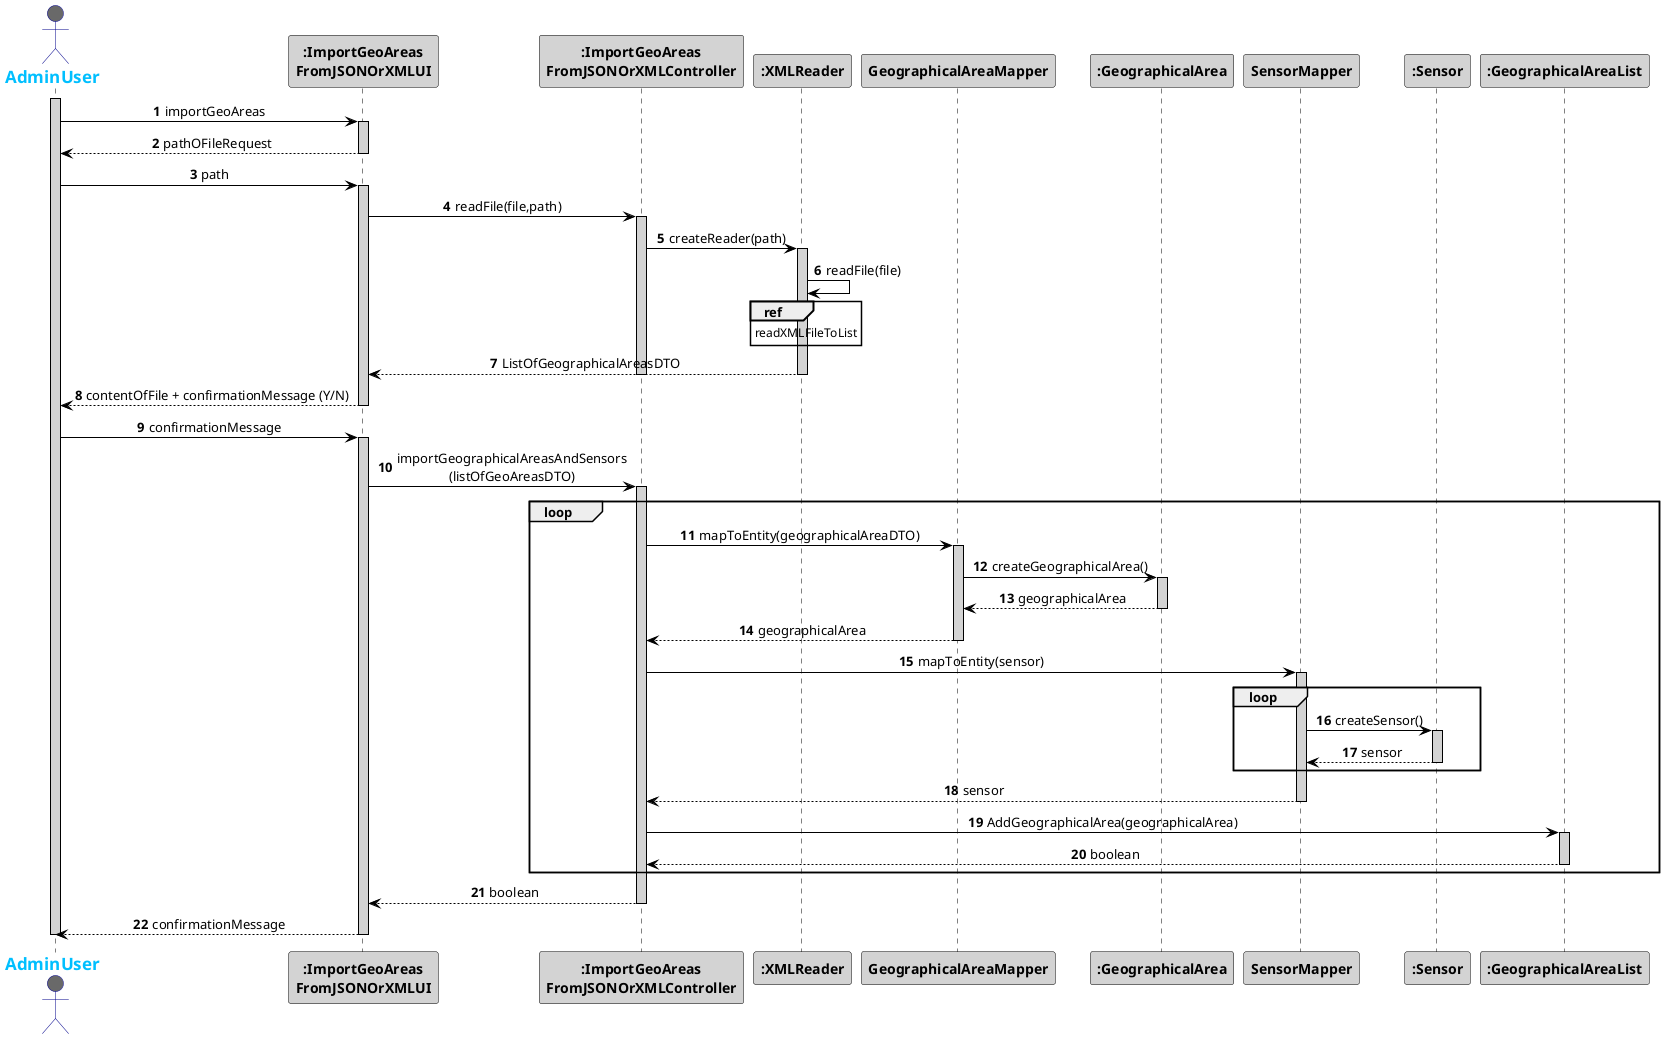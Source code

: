 @startuml
skinparam sequenceMessageAlign center
skinparam sequence {
	ArrowColor Black
	ActorBorderColor DarkBlue
	LifeLineBorderColor black
	LifeLineBackgroundColor LightGrey

	ParticipantBorderColor Black
	ParticipantBackgroundColor LightGrey
	ParticipantFontStyle Bold

	ActorBackgroundColor DimGrey
	ActorFontColor DeepSkyBlue
	ActorFontStyle Bold
	ActorFontSize 17
	ActorFontName Aapex
}
actor AdminUser
activate AdminUser
actor AdminUser
autonumber
AdminUser -> ":ImportGeoAreas\nFromJSONOrXMLUI": importGeoAreas
activate ":ImportGeoAreas\nFromJSONOrXMLUI"
AdminUser <-- ":ImportGeoAreas\nFromJSONOrXMLUI": pathOFileRequest
deactivate ":ImportGeoAreas\nFromJSONOrXMLUI"
AdminUser -> ":ImportGeoAreas\nFromJSONOrXMLUI": path
activate ":ImportGeoAreas\nFromJSONOrXMLUI"
":ImportGeoAreas\nFromJSONOrXMLUI" -> ":ImportGeoAreas\nFromJSONOrXMLController": readFile(file,path)
activate ":ImportGeoAreas\nFromJSONOrXMLController"
":ImportGeoAreas\nFromJSONOrXMLController" -> ":XMLReader": createReader(path)
activate ":XMLReader"
":XMLReader" -> ":XMLReader" : readFile(file)
ref over ":XMLReader"
readXMLFileToList
end
":ImportGeoAreas\nFromJSONOrXMLUI" <-- ":XMLReader" : ListOfGeographicalAreasDTO
deactivate ":XMLReader"
deactivate ":ImportGeoAreas\nFromJSONOrXMLController"
AdminUser <-- ":ImportGeoAreas\nFromJSONOrXMLUI": contentOfFile + confirmationMessage (Y/N)
deactivate ":ImportGeoAreas\nFromJSONOrXMLUI"
AdminUser -> ":ImportGeoAreas\nFromJSONOrXMLUI": confirmationMessage
activate ":ImportGeoAreas\nFromJSONOrXMLUI"
":ImportGeoAreas\nFromJSONOrXMLUI" -> ":ImportGeoAreas\nFromJSONOrXMLController": importGeographicalAreasAndSensors\n(listOfGeoAreasDTO)
activate ":ImportGeoAreas\nFromJSONOrXMLController"
loop
":ImportGeoAreas\nFromJSONOrXMLController" -> "GeographicalAreaMapper" : mapToEntity(geographicalAreaDTO)
activate "GeographicalAreaMapper"
"GeographicalAreaMapper" -> ":GeographicalArea" : createGeographicalArea()
activate ":GeographicalArea"
"GeographicalAreaMapper" <-- ":GeographicalArea" : geographicalArea
deactivate ":GeographicalArea"
":ImportGeoAreas\nFromJSONOrXMLController" <-- "GeographicalAreaMapper" : geographicalArea
deactivate "GeographicalAreaMapper"
":ImportGeoAreas\nFromJSONOrXMLController" -> "SensorMapper" : mapToEntity(sensor)
loop
activate "SensorMapper"
"SensorMapper" -> ":Sensor" : createSensor()
activate ":Sensor"
"SensorMapper" <-- ":Sensor" : sensor
deactivate ":Sensor"
end
":ImportGeoAreas\nFromJSONOrXMLController" <-- "SensorMapper" : sensor
 deactivate "SensorMapper"
":ImportGeoAreas\nFromJSONOrXMLController"  -> ":GeographicalAreaList" : AddGeographicalArea(geographicalArea)
activate ":GeographicalAreaList"
":ImportGeoAreas\nFromJSONOrXMLController" <-- ":GeographicalAreaList" : boolean
deactivate ":GeographicalAreaList"
end
":ImportGeoAreas\nFromJSONOrXMLUI" <-- ":ImportGeoAreas\nFromJSONOrXMLController": boolean
deactivate ":ImportGeoAreas\nFromJSONOrXMLController"
AdminUser <-- ":ImportGeoAreas\nFromJSONOrXMLUI": confirmationMessage
deactivate ":ImportGeoAreas\nFromJSONOrXMLUI"
deactivate AdminUser

@enduml